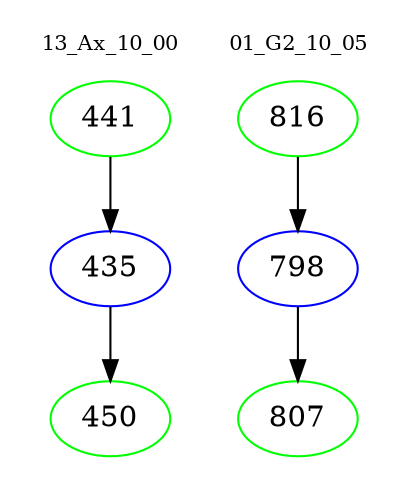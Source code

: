 digraph{
subgraph cluster_0 {
color = white
label = "13_Ax_10_00";
fontsize=10;
T0_441 [label="441", color="green"]
T0_441 -> T0_435 [color="black"]
T0_435 [label="435", color="blue"]
T0_435 -> T0_450 [color="black"]
T0_450 [label="450", color="green"]
}
subgraph cluster_1 {
color = white
label = "01_G2_10_05";
fontsize=10;
T1_816 [label="816", color="green"]
T1_816 -> T1_798 [color="black"]
T1_798 [label="798", color="blue"]
T1_798 -> T1_807 [color="black"]
T1_807 [label="807", color="green"]
}
}

